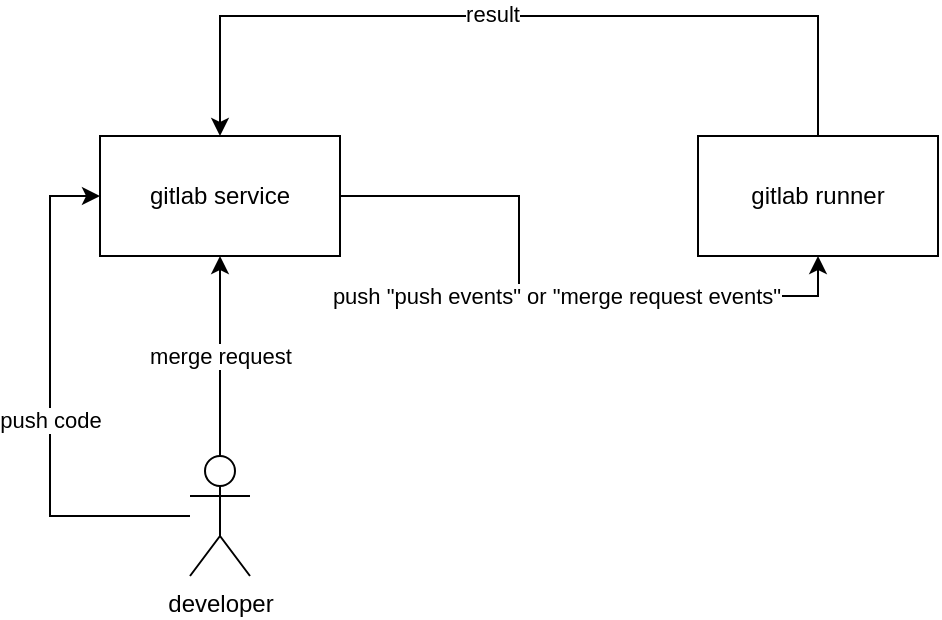 <mxfile version="13.6.5">
    <diagram id="jrl2cAKtcjZzT-IVf9P4" name="Page-1">
        <mxGraphModel dx="1058" dy="779" grid="1" gridSize="10" guides="1" tooltips="1" connect="1" arrows="1" fold="1" page="1" pageScale="1" pageWidth="827" pageHeight="1169" background="none" math="0" shadow="0">
            <root>
                <mxCell id="0"/>
                <mxCell id="1" parent="0"/>
                <mxCell id="7" style="edgeStyle=orthogonalEdgeStyle;rounded=0;orthogonalLoop=1;jettySize=auto;html=1;entryX=0;entryY=0.5;entryDx=0;entryDy=0;" edge="1" parent="1" source="5" target="6">
                    <mxGeometry relative="1" as="geometry">
                        <Array as="points">
                            <mxPoint x="192" y="555"/>
                            <mxPoint x="192" y="395"/>
                        </Array>
                    </mxGeometry>
                </mxCell>
                <mxCell id="8" value="push code" style="edgeLabel;html=1;align=center;verticalAlign=middle;resizable=0;points=[];" vertex="1" connectable="0" parent="7">
                    <mxGeometry x="-0.073" relative="1" as="geometry">
                        <mxPoint as="offset"/>
                    </mxGeometry>
                </mxCell>
                <mxCell id="10" value="merge request" style="edgeStyle=orthogonalEdgeStyle;rounded=0;orthogonalLoop=1;jettySize=auto;html=1;entryX=0.5;entryY=1;entryDx=0;entryDy=0;" edge="1" parent="1" source="5" target="6">
                    <mxGeometry relative="1" as="geometry"/>
                </mxCell>
                <mxCell id="5" value="developer" style="shape=umlActor;verticalLabelPosition=bottom;verticalAlign=top;html=1;outlineConnect=0;" vertex="1" parent="1">
                    <mxGeometry x="262" y="525" width="30" height="60" as="geometry"/>
                </mxCell>
                <mxCell id="11" style="edgeStyle=orthogonalEdgeStyle;rounded=0;orthogonalLoop=1;jettySize=auto;html=1;entryX=0.5;entryY=1;entryDx=0;entryDy=0;" edge="1" parent="1" source="6" target="9">
                    <mxGeometry relative="1" as="geometry">
                        <mxPoint x="442" y="465" as="targetPoint"/>
                    </mxGeometry>
                </mxCell>
                <mxCell id="12" value="push &quot;push events&quot; or &quot;merge request events&quot;" style="edgeLabel;html=1;align=center;verticalAlign=middle;resizable=0;points=[];" vertex="1" connectable="0" parent="11">
                    <mxGeometry x="0.022" relative="1" as="geometry">
                        <mxPoint as="offset"/>
                    </mxGeometry>
                </mxCell>
                <mxCell id="6" value="gitlab service" style="rounded=0;whiteSpace=wrap;html=1;" vertex="1" parent="1">
                    <mxGeometry x="217" y="365" width="120" height="60" as="geometry"/>
                </mxCell>
                <mxCell id="14" style="edgeStyle=orthogonalEdgeStyle;rounded=0;orthogonalLoop=1;jettySize=auto;html=1;entryX=0.5;entryY=0;entryDx=0;entryDy=0;" edge="1" parent="1" source="9" target="6">
                    <mxGeometry relative="1" as="geometry">
                        <mxPoint x="282" y="315" as="targetPoint"/>
                        <Array as="points">
                            <mxPoint x="576" y="305"/>
                            <mxPoint x="277" y="305"/>
                        </Array>
                    </mxGeometry>
                </mxCell>
                <mxCell id="15" value="result" style="edgeLabel;html=1;align=center;verticalAlign=middle;resizable=0;points=[];" vertex="1" connectable="0" parent="14">
                    <mxGeometry x="0.065" y="-1" relative="1" as="geometry">
                        <mxPoint as="offset"/>
                    </mxGeometry>
                </mxCell>
                <mxCell id="9" value="gitlab runner" style="rounded=0;whiteSpace=wrap;html=1;" vertex="1" parent="1">
                    <mxGeometry x="516" y="365" width="120" height="60" as="geometry"/>
                </mxCell>
            </root>
        </mxGraphModel>
    </diagram>
</mxfile>